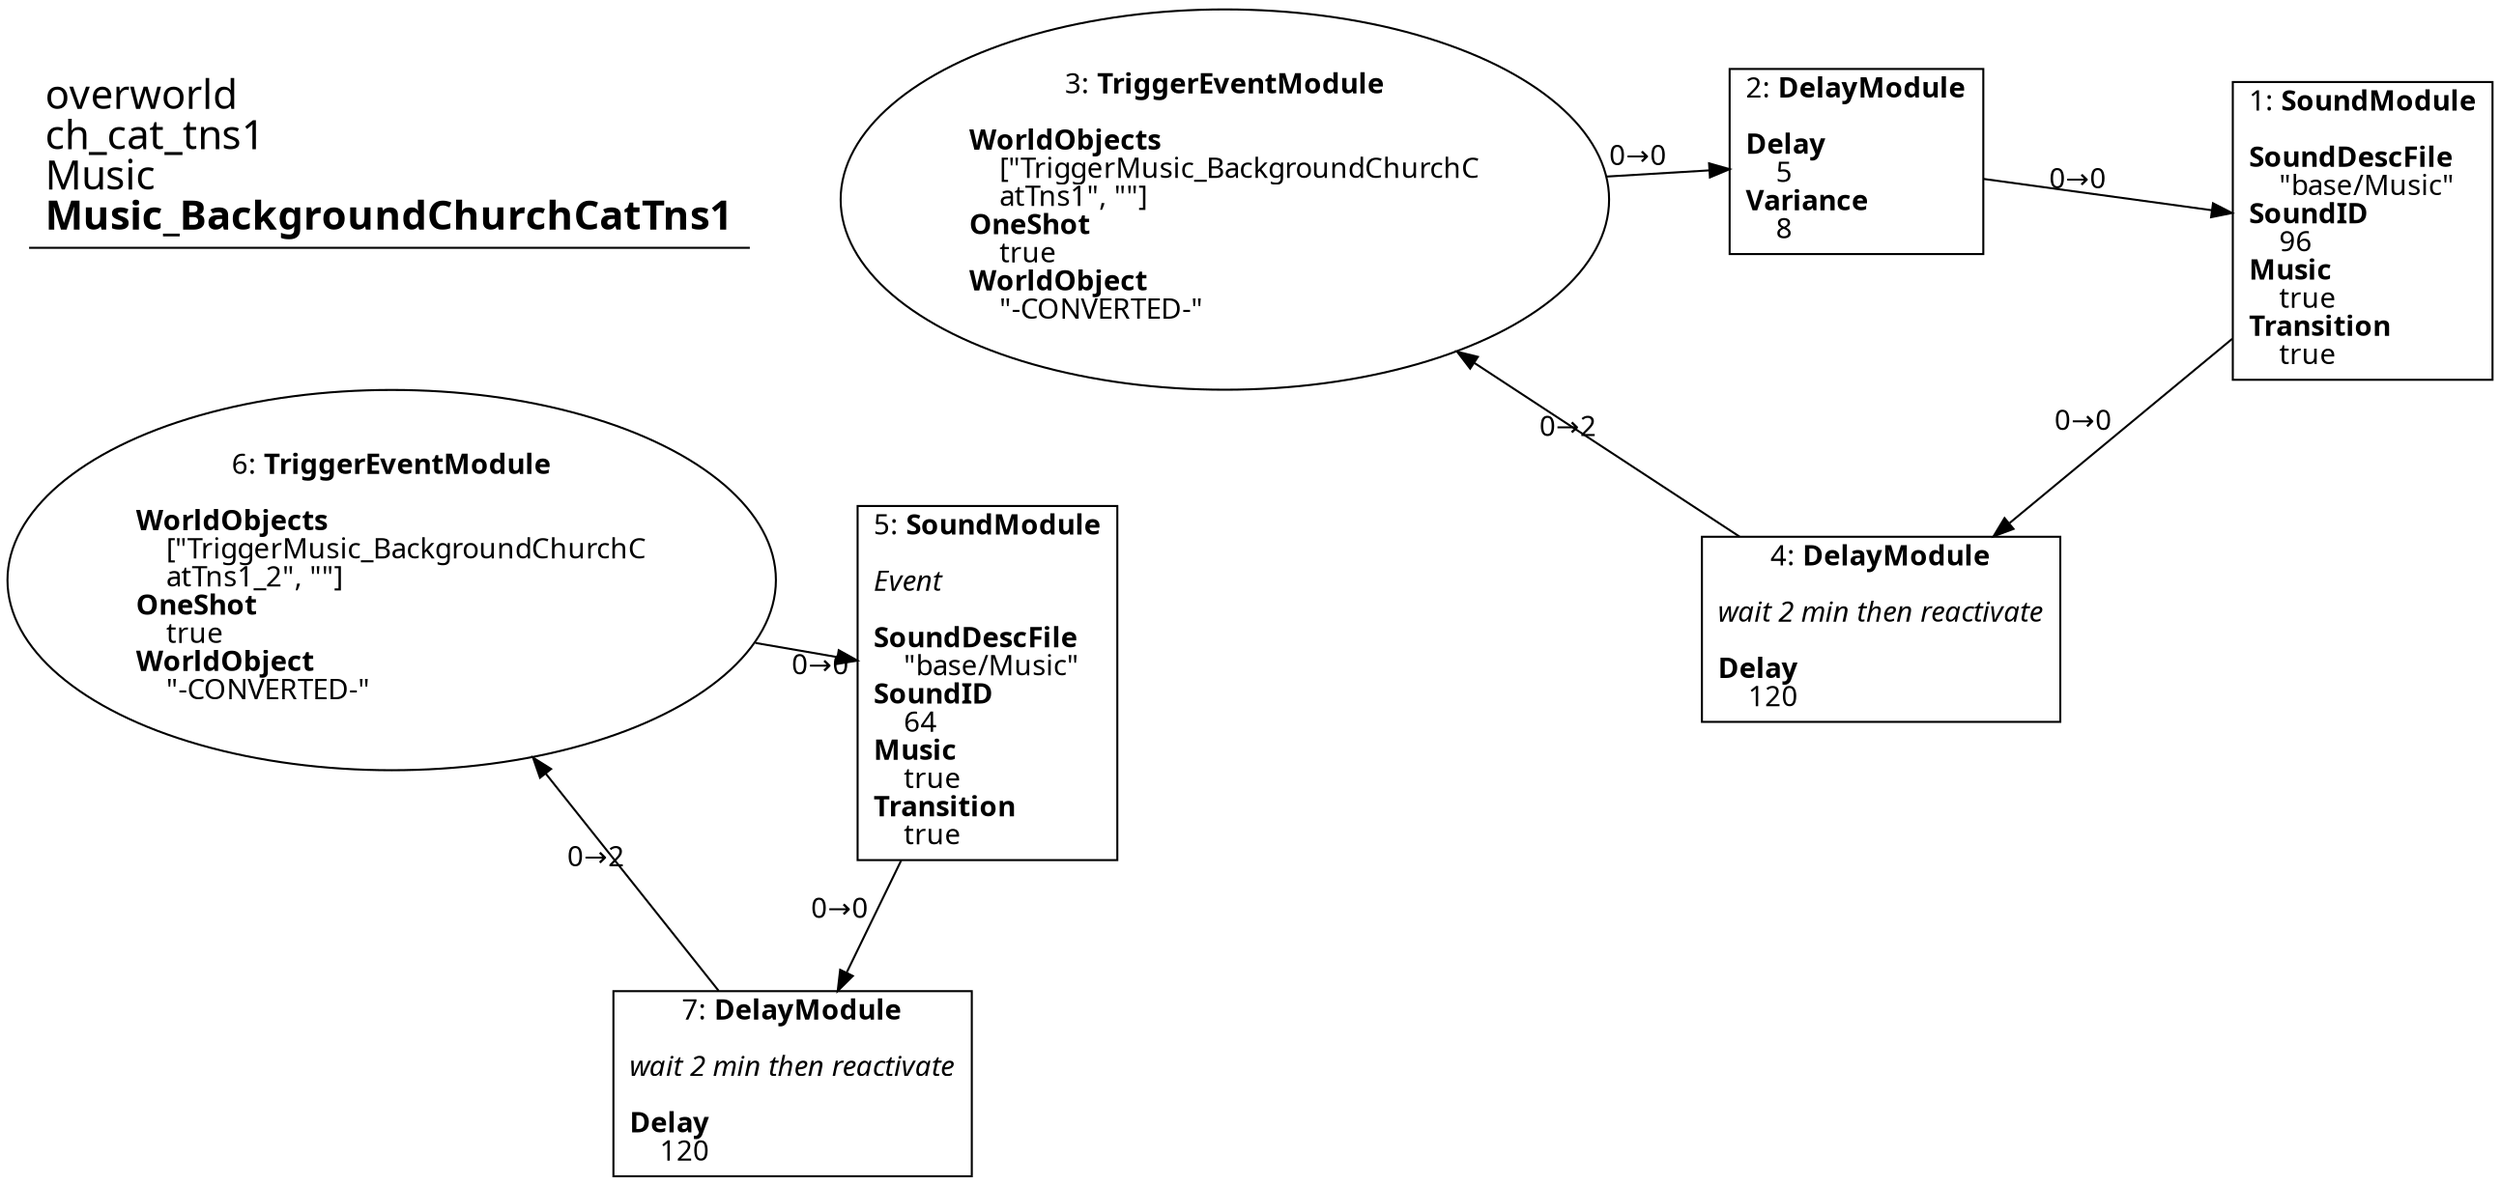 digraph {
    layout = fdp;
    overlap = prism;
    sep = "+16";
    splines = spline;

    node [ shape = box ];

    graph [ fontname = "Segoe UI" ];
    node [ fontname = "Segoe UI" ];
    edge [ fontname = "Segoe UI" ];

    1 [ label = <1: <b>SoundModule</b><br/><br/><b>SoundDescFile</b><br align="left"/>    &quot;base/Music&quot;<br align="left"/><b>SoundID</b><br align="left"/>    96<br align="left"/><b>Music</b><br align="left"/>    true<br align="left"/><b>Transition</b><br align="left"/>    true<br align="left"/>> ];
    1 [ pos = "0.55600005,-0.069000006!" ];
    1 -> 4 [ label = "0→0" ];

    2 [ label = <2: <b>DelayModule</b><br/><br/><b>Delay</b><br align="left"/>    5<br align="left"/><b>Variance</b><br align="left"/>    8<br align="left"/>> ];
    2 [ pos = "0.33,-0.038000003!" ];
    2 -> 1 [ label = "0→0" ];

    3 [ label = <3: <b>TriggerEventModule</b><br/><br/><b>WorldObjects</b><br align="left"/>    [&quot;TriggerMusic_BackgroundChurchC<br align="left"/>    atTns1&quot;, &quot;&quot;]<br align="left"/><b>OneShot</b><br align="left"/>    true<br align="left"/><b>WorldObject</b><br align="left"/>    &quot;-CONVERTED-&quot;<br align="left"/>> ];
    3 [ shape = oval ]
    3 [ pos = "0.048,-0.055000003!" ];
    3 -> 2 [ label = "0→0" ];

    4 [ label = <4: <b>DelayModule</b><br/><br/><i>wait 2 min then reactivate<br align="left"/></i><br align="left"/><b>Delay</b><br align="left"/>    120<br align="left"/>> ];
    4 [ pos = "0.34100002,-0.24700001!" ];
    4 -> 3 [ label = "0→2" ];

    5 [ label = <5: <b>SoundModule</b><br/><br/><i>Event<br align="left"/></i><br align="left"/><b>SoundDescFile</b><br align="left"/>    &quot;base/Music&quot;<br align="left"/><b>SoundID</b><br align="left"/>    64<br align="left"/><b>Music</b><br align="left"/>    true<br align="left"/><b>Transition</b><br align="left"/>    true<br align="left"/>> ];
    5 [ pos = "-0.058000002,-0.27100003!" ];
    5 -> 7 [ label = "0→0" ];

    6 [ label = <6: <b>TriggerEventModule</b><br/><br/><b>WorldObjects</b><br align="left"/>    [&quot;TriggerMusic_BackgroundChurchC<br align="left"/>    atTns1_2&quot;, &quot;&quot;]<br align="left"/><b>OneShot</b><br align="left"/>    true<br align="left"/><b>WorldObject</b><br align="left"/>    &quot;-CONVERTED-&quot;<br align="left"/>> ];
    6 [ shape = oval ]
    6 [ pos = "-0.324,-0.22500001!" ];
    6 -> 5 [ label = "0→0" ];

    7 [ label = <7: <b>DelayModule</b><br/><br/><i>wait 2 min then reactivate<br align="left"/></i><br align="left"/><b>Delay</b><br align="left"/>    120<br align="left"/>> ];
    7 [ pos = "-0.14500001,-0.45000002!" ];
    7 -> 6 [ label = "0→2" ];

    title [ pos = "-0.32500002,-0.037!" ];
    title [ shape = underline ];
    title [ label = <<font point-size="20">overworld<br align="left"/>ch_cat_tns1<br align="left"/>Music<br align="left"/><b>Music_BackgroundChurchCatTns1</b><br align="left"/></font>> ];
}
